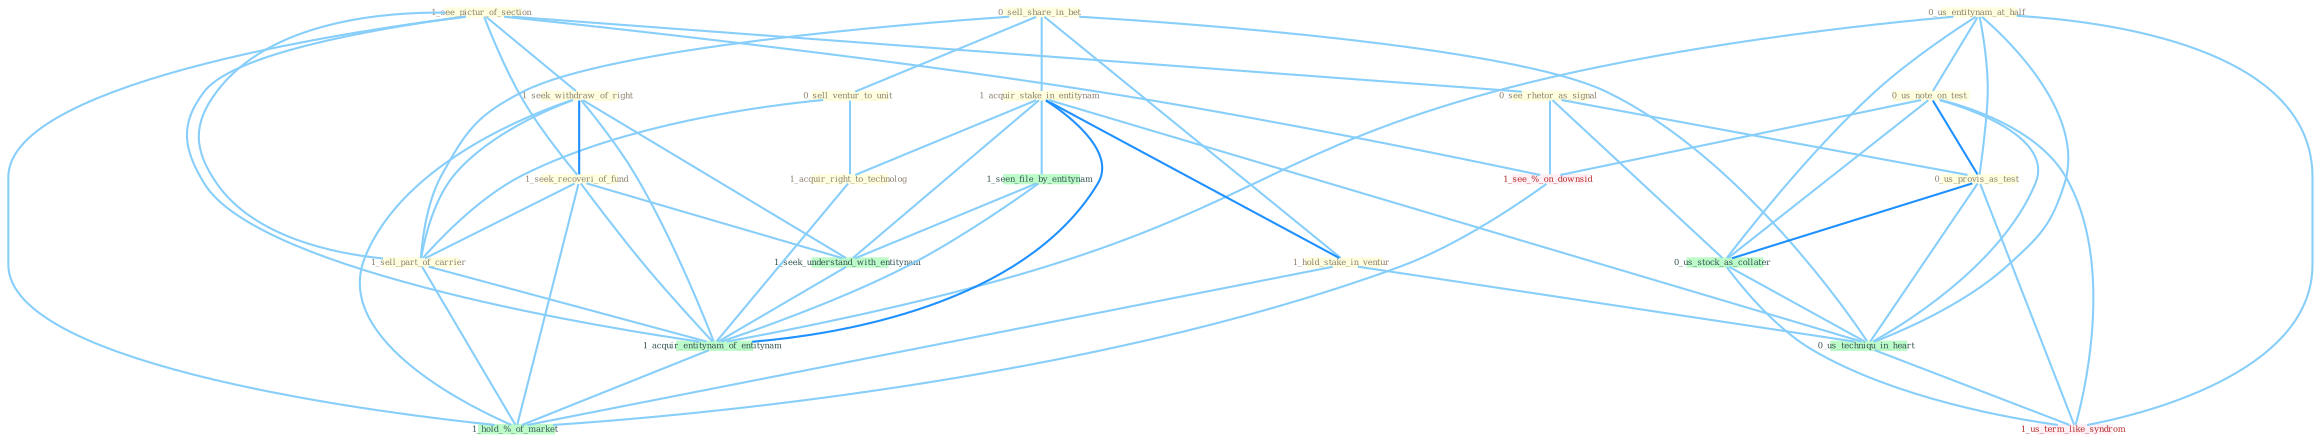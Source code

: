 Graph G{ 
    node
    [shape=polygon,style=filled,width=.5,height=.06,color="#BDFCC9",fixedsize=true,fontsize=4,
    fontcolor="#2f4f4f"];
    {node
    [color="#ffffe0", fontcolor="#8b7d6b"] "1_see_pictur_of_section " "0_sell_share_in_bet " "0_sell_ventur_to_unit " "0_us_entitynam_at_half " "1_acquir_stake_in_entitynam " "0_see_rhetor_as_signal " "1_seek_withdraw_of_right " "0_us_note_on_test " "1_acquir_right_to_technolog " "1_hold_stake_in_ventur " "1_seek_recoveri_of_fund " "0_us_provis_as_test " "1_sell_part_of_carrier "}
{node [color="#fff0f5", fontcolor="#b22222"] "1_see_%_on_downsid " "1_us_term_like_syndrom "}
edge [color="#B0E2FF"];

	"1_see_pictur_of_section " -- "0_see_rhetor_as_signal " [w="1", color="#87cefa" ];
	"1_see_pictur_of_section " -- "1_seek_withdraw_of_right " [w="1", color="#87cefa" ];
	"1_see_pictur_of_section " -- "1_seek_recoveri_of_fund " [w="1", color="#87cefa" ];
	"1_see_pictur_of_section " -- "1_sell_part_of_carrier " [w="1", color="#87cefa" ];
	"1_see_pictur_of_section " -- "1_acquir_entitynam_of_entitynam " [w="1", color="#87cefa" ];
	"1_see_pictur_of_section " -- "1_see_%_on_downsid " [w="1", color="#87cefa" ];
	"1_see_pictur_of_section " -- "1_hold_%_of_market " [w="1", color="#87cefa" ];
	"0_sell_share_in_bet " -- "0_sell_ventur_to_unit " [w="1", color="#87cefa" ];
	"0_sell_share_in_bet " -- "1_acquir_stake_in_entitynam " [w="1", color="#87cefa" ];
	"0_sell_share_in_bet " -- "1_hold_stake_in_ventur " [w="1", color="#87cefa" ];
	"0_sell_share_in_bet " -- "1_sell_part_of_carrier " [w="1", color="#87cefa" ];
	"0_sell_share_in_bet " -- "0_us_techniqu_in_heart " [w="1", color="#87cefa" ];
	"0_sell_ventur_to_unit " -- "1_acquir_right_to_technolog " [w="1", color="#87cefa" ];
	"0_sell_ventur_to_unit " -- "1_sell_part_of_carrier " [w="1", color="#87cefa" ];
	"0_us_entitynam_at_half " -- "0_us_note_on_test " [w="1", color="#87cefa" ];
	"0_us_entitynam_at_half " -- "0_us_provis_as_test " [w="1", color="#87cefa" ];
	"0_us_entitynam_at_half " -- "0_us_stock_as_collater " [w="1", color="#87cefa" ];
	"0_us_entitynam_at_half " -- "1_acquir_entitynam_of_entitynam " [w="1", color="#87cefa" ];
	"0_us_entitynam_at_half " -- "0_us_techniqu_in_heart " [w="1", color="#87cefa" ];
	"0_us_entitynam_at_half " -- "1_us_term_like_syndrom " [w="1", color="#87cefa" ];
	"1_acquir_stake_in_entitynam " -- "1_acquir_right_to_technolog " [w="1", color="#87cefa" ];
	"1_acquir_stake_in_entitynam " -- "1_hold_stake_in_ventur " [w="2", color="#1e90ff" , len=0.8];
	"1_acquir_stake_in_entitynam " -- "1_seen_file_by_entitynam " [w="1", color="#87cefa" ];
	"1_acquir_stake_in_entitynam " -- "1_seek_understand_with_entitynam " [w="1", color="#87cefa" ];
	"1_acquir_stake_in_entitynam " -- "1_acquir_entitynam_of_entitynam " [w="2", color="#1e90ff" , len=0.8];
	"1_acquir_stake_in_entitynam " -- "0_us_techniqu_in_heart " [w="1", color="#87cefa" ];
	"0_see_rhetor_as_signal " -- "0_us_provis_as_test " [w="1", color="#87cefa" ];
	"0_see_rhetor_as_signal " -- "0_us_stock_as_collater " [w="1", color="#87cefa" ];
	"0_see_rhetor_as_signal " -- "1_see_%_on_downsid " [w="1", color="#87cefa" ];
	"1_seek_withdraw_of_right " -- "1_seek_recoveri_of_fund " [w="2", color="#1e90ff" , len=0.8];
	"1_seek_withdraw_of_right " -- "1_sell_part_of_carrier " [w="1", color="#87cefa" ];
	"1_seek_withdraw_of_right " -- "1_seek_understand_with_entitynam " [w="1", color="#87cefa" ];
	"1_seek_withdraw_of_right " -- "1_acquir_entitynam_of_entitynam " [w="1", color="#87cefa" ];
	"1_seek_withdraw_of_right " -- "1_hold_%_of_market " [w="1", color="#87cefa" ];
	"0_us_note_on_test " -- "0_us_provis_as_test " [w="2", color="#1e90ff" , len=0.8];
	"0_us_note_on_test " -- "0_us_stock_as_collater " [w="1", color="#87cefa" ];
	"0_us_note_on_test " -- "0_us_techniqu_in_heart " [w="1", color="#87cefa" ];
	"0_us_note_on_test " -- "1_see_%_on_downsid " [w="1", color="#87cefa" ];
	"0_us_note_on_test " -- "1_us_term_like_syndrom " [w="1", color="#87cefa" ];
	"1_acquir_right_to_technolog " -- "1_acquir_entitynam_of_entitynam " [w="1", color="#87cefa" ];
	"1_hold_stake_in_ventur " -- "0_us_techniqu_in_heart " [w="1", color="#87cefa" ];
	"1_hold_stake_in_ventur " -- "1_hold_%_of_market " [w="1", color="#87cefa" ];
	"1_seek_recoveri_of_fund " -- "1_sell_part_of_carrier " [w="1", color="#87cefa" ];
	"1_seek_recoveri_of_fund " -- "1_seek_understand_with_entitynam " [w="1", color="#87cefa" ];
	"1_seek_recoveri_of_fund " -- "1_acquir_entitynam_of_entitynam " [w="1", color="#87cefa" ];
	"1_seek_recoveri_of_fund " -- "1_hold_%_of_market " [w="1", color="#87cefa" ];
	"0_us_provis_as_test " -- "0_us_stock_as_collater " [w="2", color="#1e90ff" , len=0.8];
	"0_us_provis_as_test " -- "0_us_techniqu_in_heart " [w="1", color="#87cefa" ];
	"0_us_provis_as_test " -- "1_us_term_like_syndrom " [w="1", color="#87cefa" ];
	"1_sell_part_of_carrier " -- "1_acquir_entitynam_of_entitynam " [w="1", color="#87cefa" ];
	"1_sell_part_of_carrier " -- "1_hold_%_of_market " [w="1", color="#87cefa" ];
	"1_seen_file_by_entitynam " -- "1_seek_understand_with_entitynam " [w="1", color="#87cefa" ];
	"1_seen_file_by_entitynam " -- "1_acquir_entitynam_of_entitynam " [w="1", color="#87cefa" ];
	"0_us_stock_as_collater " -- "0_us_techniqu_in_heart " [w="1", color="#87cefa" ];
	"0_us_stock_as_collater " -- "1_us_term_like_syndrom " [w="1", color="#87cefa" ];
	"1_seek_understand_with_entitynam " -- "1_acquir_entitynam_of_entitynam " [w="1", color="#87cefa" ];
	"1_acquir_entitynam_of_entitynam " -- "1_hold_%_of_market " [w="1", color="#87cefa" ];
	"0_us_techniqu_in_heart " -- "1_us_term_like_syndrom " [w="1", color="#87cefa" ];
	"1_see_%_on_downsid " -- "1_hold_%_of_market " [w="1", color="#87cefa" ];
}